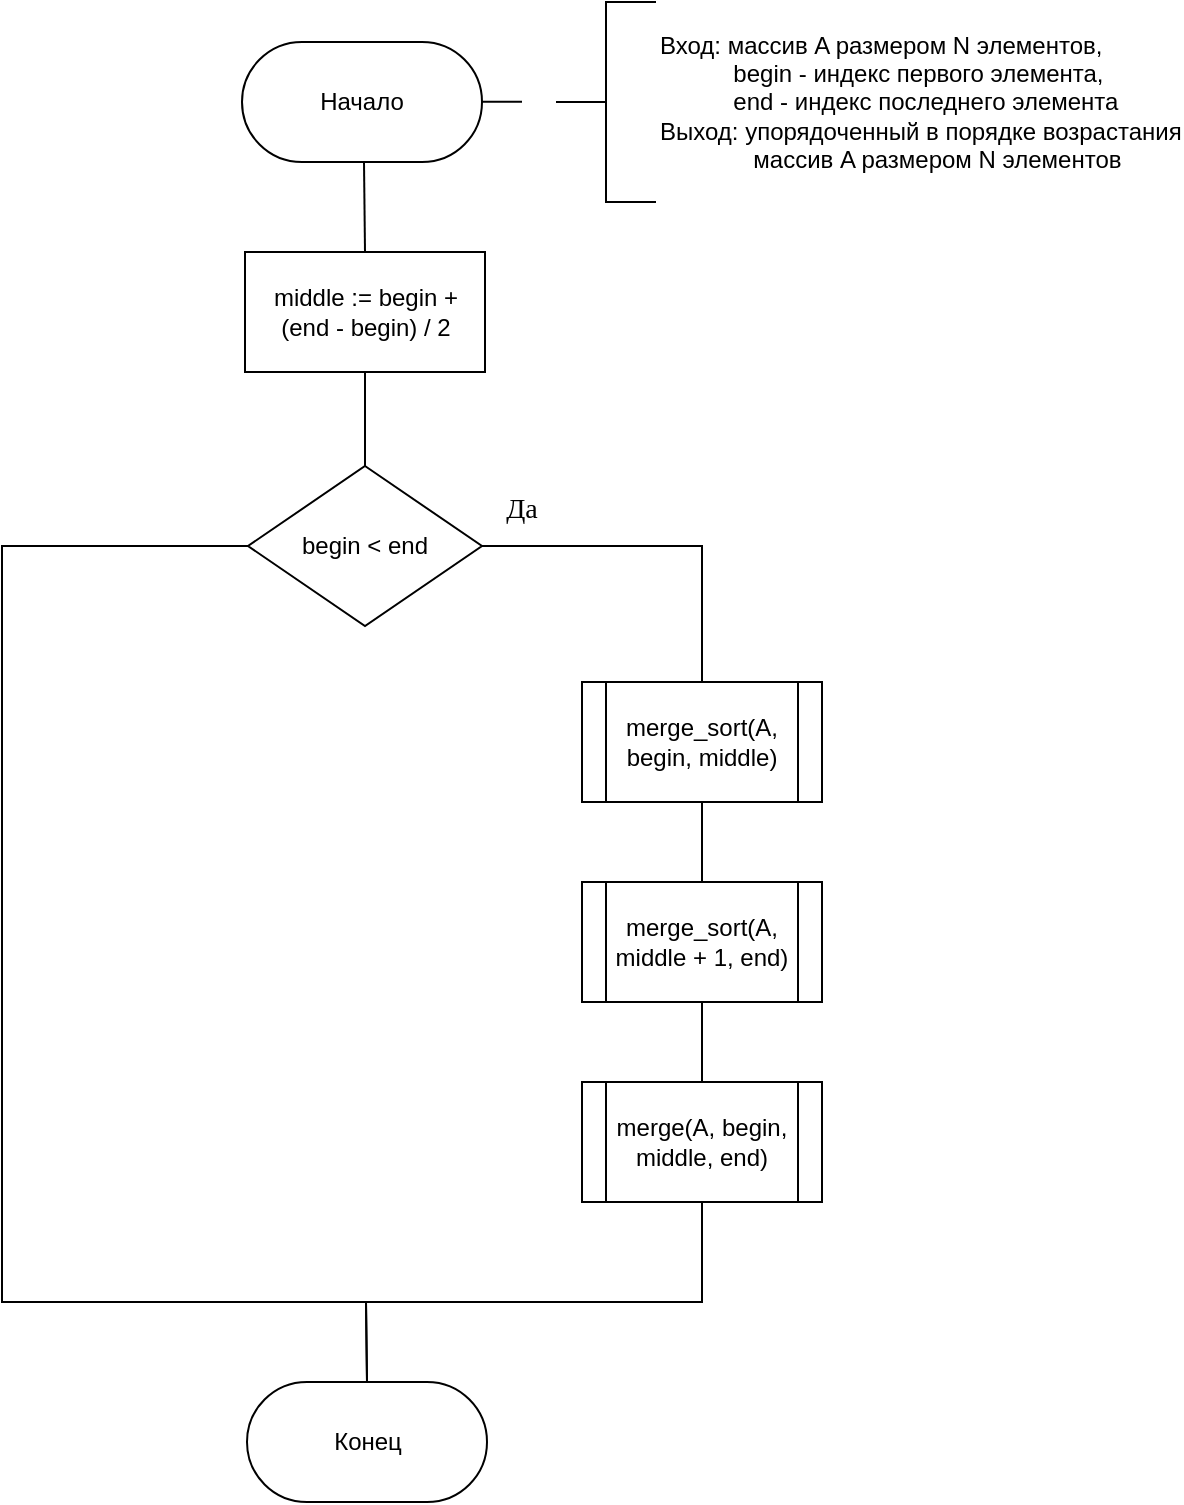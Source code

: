 <mxfile version="20.6.0" type="device"><diagram id="f5LnD50X7kVNUcn1IylJ" name="Страница 1"><mxGraphModel dx="1422" dy="772" grid="1" gridSize="10" guides="1" tooltips="1" connect="1" arrows="1" fold="1" page="1" pageScale="1" pageWidth="827" pageHeight="1169" math="0" shadow="0"><root><mxCell id="0"/><mxCell id="1" parent="0"/><mxCell id="X5SsfSqVYZB6GUv925hz-11" value="" style="endArrow=none;html=1;rounded=0;exitX=0.5;exitY=0;exitDx=0;exitDy=0;entryX=0.5;entryY=1;entryDx=0;entryDy=0;entryPerimeter=0;" parent="1" source="rNp3QadppStF2_BXsPXw-4" edge="1"><mxGeometry width="50" height="50" relative="1" as="geometry"><mxPoint x="371" y="184" as="sourcePoint"/><mxPoint x="371" y="141" as="targetPoint"/></mxGeometry></mxCell><mxCell id="MM_FP2WcKSIJa6_mOyJG-5" value="&lt;div&gt;Вход: массив A размером N элементов,&lt;/div&gt;&lt;div&gt;&amp;nbsp;&amp;nbsp;&amp;nbsp;&amp;nbsp;&amp;nbsp;&amp;nbsp;&amp;nbsp;&amp;nbsp;&amp;nbsp;&amp;nbsp; begin - индекс первого элемента,&lt;/div&gt;&lt;div&gt;&lt;span style=&quot;white-space: pre;&quot;&gt;&#9;&lt;/span&gt;&amp;nbsp;&amp;nbsp; end - индекс последнего элемента&lt;br&gt;&lt;/div&gt;&lt;div&gt;Выход: упорядоченный в порядке возрастания &lt;br&gt;&lt;/div&gt;&lt;div&gt;&amp;nbsp;&amp;nbsp;&amp;nbsp;&amp;nbsp;&amp;nbsp;&amp;nbsp;&amp;nbsp;&amp;nbsp;&amp;nbsp;&amp;nbsp;&amp;nbsp;&amp;nbsp;&amp;nbsp; массив A размером N элементов&amp;nbsp;&lt;/div&gt;" style="strokeWidth=1;html=1;shape=mxgraph.flowchart.annotation_2;align=left;labelPosition=right;pointerEvents=1;verticalAlign=middle;" parent="1" vertex="1"><mxGeometry x="467" y="61" width="50" height="100" as="geometry"/></mxCell><mxCell id="MM_FP2WcKSIJa6_mOyJG-6" value="Начало" style="rounded=1;whiteSpace=wrap;html=1;strokeWidth=1;imageHeight=24;imageWidth=24;arcSize=50;" parent="1" vertex="1"><mxGeometry x="310" y="81" width="120" height="60" as="geometry"/></mxCell><mxCell id="MM_FP2WcKSIJa6_mOyJG-7" value="" style="endArrow=none;html=1;rounded=0;entryX=1;entryY=0.5;entryDx=0;entryDy=0;" parent="1" edge="1"><mxGeometry width="50" height="50" relative="1" as="geometry"><mxPoint x="450" y="110.89" as="sourcePoint"/><mxPoint x="430" y="110.89" as="targetPoint"/></mxGeometry></mxCell><mxCell id="rNp3QadppStF2_BXsPXw-4" value="middle := begin + (end - begin) / 2" style="rounded=0;whiteSpace=wrap;html=1;" parent="1" vertex="1"><mxGeometry x="311.5" y="186" width="120" height="60" as="geometry"/></mxCell><mxCell id="rNp3QadppStF2_BXsPXw-11" value="" style="endArrow=none;html=1;rounded=0;entryX=0.5;entryY=1;entryDx=0;entryDy=0;exitX=0.5;exitY=0;exitDx=0;exitDy=0;" parent="1" source="NGwD6W5zZDhIhOm_iqlt-1" target="rNp3QadppStF2_BXsPXw-4" edge="1"><mxGeometry width="50" height="50" relative="1" as="geometry"><mxPoint x="372" y="296" as="sourcePoint"/><mxPoint x="371" y="244" as="targetPoint"/></mxGeometry></mxCell><mxCell id="NGwD6W5zZDhIhOm_iqlt-1" value="begin &amp;lt; end" style="rhombus;whiteSpace=wrap;html=1;" vertex="1" parent="1"><mxGeometry x="313" y="293" width="117" height="80" as="geometry"/></mxCell><mxCell id="NGwD6W5zZDhIhOm_iqlt-6" value="merge_sort(A, begin, middle)" style="shape=process;whiteSpace=wrap;html=1;backgroundOutline=1;rounded=0;" vertex="1" parent="1"><mxGeometry x="480" y="401" width="120" height="60" as="geometry"/></mxCell><mxCell id="NGwD6W5zZDhIhOm_iqlt-7" value="merge_sort(A, middle + 1, end)" style="shape=process;whiteSpace=wrap;html=1;backgroundOutline=1;rounded=0;" vertex="1" parent="1"><mxGeometry x="480" y="501" width="120" height="60" as="geometry"/></mxCell><mxCell id="NGwD6W5zZDhIhOm_iqlt-8" value="merge(A, begin, middle, end)" style="shape=process;whiteSpace=wrap;html=1;backgroundOutline=1;rounded=0;" vertex="1" parent="1"><mxGeometry x="480" y="601" width="120" height="60" as="geometry"/></mxCell><mxCell id="NGwD6W5zZDhIhOm_iqlt-9" value="Конец" style="rounded=1;whiteSpace=wrap;html=1;strokeWidth=1;imageHeight=24;imageWidth=24;arcSize=50;" vertex="1" parent="1"><mxGeometry x="312.5" y="751" width="120" height="60" as="geometry"/></mxCell><mxCell id="NGwD6W5zZDhIhOm_iqlt-10" value="" style="endArrow=none;html=1;rounded=0;entryX=1;entryY=0.5;entryDx=0;entryDy=0;exitX=0.5;exitY=0;exitDx=0;exitDy=0;" edge="1" parent="1" source="NGwD6W5zZDhIhOm_iqlt-6" target="NGwD6W5zZDhIhOm_iqlt-1"><mxGeometry width="50" height="50" relative="1" as="geometry"><mxPoint x="280" y="541" as="sourcePoint"/><mxPoint x="330" y="491" as="targetPoint"/><Array as="points"><mxPoint x="540" y="333"/></Array></mxGeometry></mxCell><mxCell id="NGwD6W5zZDhIhOm_iqlt-11" value="" style="endArrow=none;html=1;rounded=0;entryX=0.5;entryY=1;entryDx=0;entryDy=0;exitX=0.5;exitY=0;exitDx=0;exitDy=0;" edge="1" parent="1" source="NGwD6W5zZDhIhOm_iqlt-7" target="NGwD6W5zZDhIhOm_iqlt-6"><mxGeometry width="50" height="50" relative="1" as="geometry"><mxPoint x="280" y="541" as="sourcePoint"/><mxPoint x="330" y="491" as="targetPoint"/></mxGeometry></mxCell><mxCell id="NGwD6W5zZDhIhOm_iqlt-12" value="" style="endArrow=none;html=1;rounded=0;entryX=0.5;entryY=1;entryDx=0;entryDy=0;exitX=0.5;exitY=0;exitDx=0;exitDy=0;" edge="1" parent="1" source="NGwD6W5zZDhIhOm_iqlt-8" target="NGwD6W5zZDhIhOm_iqlt-7"><mxGeometry width="50" height="50" relative="1" as="geometry"><mxPoint x="280" y="541" as="sourcePoint"/><mxPoint x="330" y="491" as="targetPoint"/></mxGeometry></mxCell><mxCell id="NGwD6W5zZDhIhOm_iqlt-13" value="" style="endArrow=none;html=1;rounded=0;entryX=0.5;entryY=1;entryDx=0;entryDy=0;exitX=0.5;exitY=0;exitDx=0;exitDy=0;" edge="1" parent="1" source="NGwD6W5zZDhIhOm_iqlt-9" target="NGwD6W5zZDhIhOm_iqlt-8"><mxGeometry width="50" height="50" relative="1" as="geometry"><mxPoint x="280" y="541" as="sourcePoint"/><mxPoint x="330" y="491" as="targetPoint"/><Array as="points"><mxPoint x="372" y="711"/><mxPoint x="540" y="711"/></Array></mxGeometry></mxCell><mxCell id="NGwD6W5zZDhIhOm_iqlt-14" value="" style="endArrow=none;html=1;rounded=0;entryX=0;entryY=0.5;entryDx=0;entryDy=0;exitX=0.5;exitY=0;exitDx=0;exitDy=0;" edge="1" parent="1" source="NGwD6W5zZDhIhOm_iqlt-9" target="NGwD6W5zZDhIhOm_iqlt-1"><mxGeometry width="50" height="50" relative="1" as="geometry"><mxPoint x="280" y="511" as="sourcePoint"/><mxPoint x="330" y="461" as="targetPoint"/><Array as="points"><mxPoint x="372" y="711"/><mxPoint x="190" y="711"/><mxPoint x="190" y="333"/></Array></mxGeometry></mxCell><mxCell id="NGwD6W5zZDhIhOm_iqlt-15" value="&lt;font style=&quot;font-size: 14px;&quot; face=&quot;Times New Roman&quot;&gt;Да&lt;/font&gt;" style="text;html=1;strokeColor=none;fillColor=none;align=center;verticalAlign=middle;whiteSpace=wrap;rounded=0;" vertex="1" parent="1"><mxGeometry x="420" y="300" width="60" height="30" as="geometry"/></mxCell></root></mxGraphModel></diagram></mxfile>